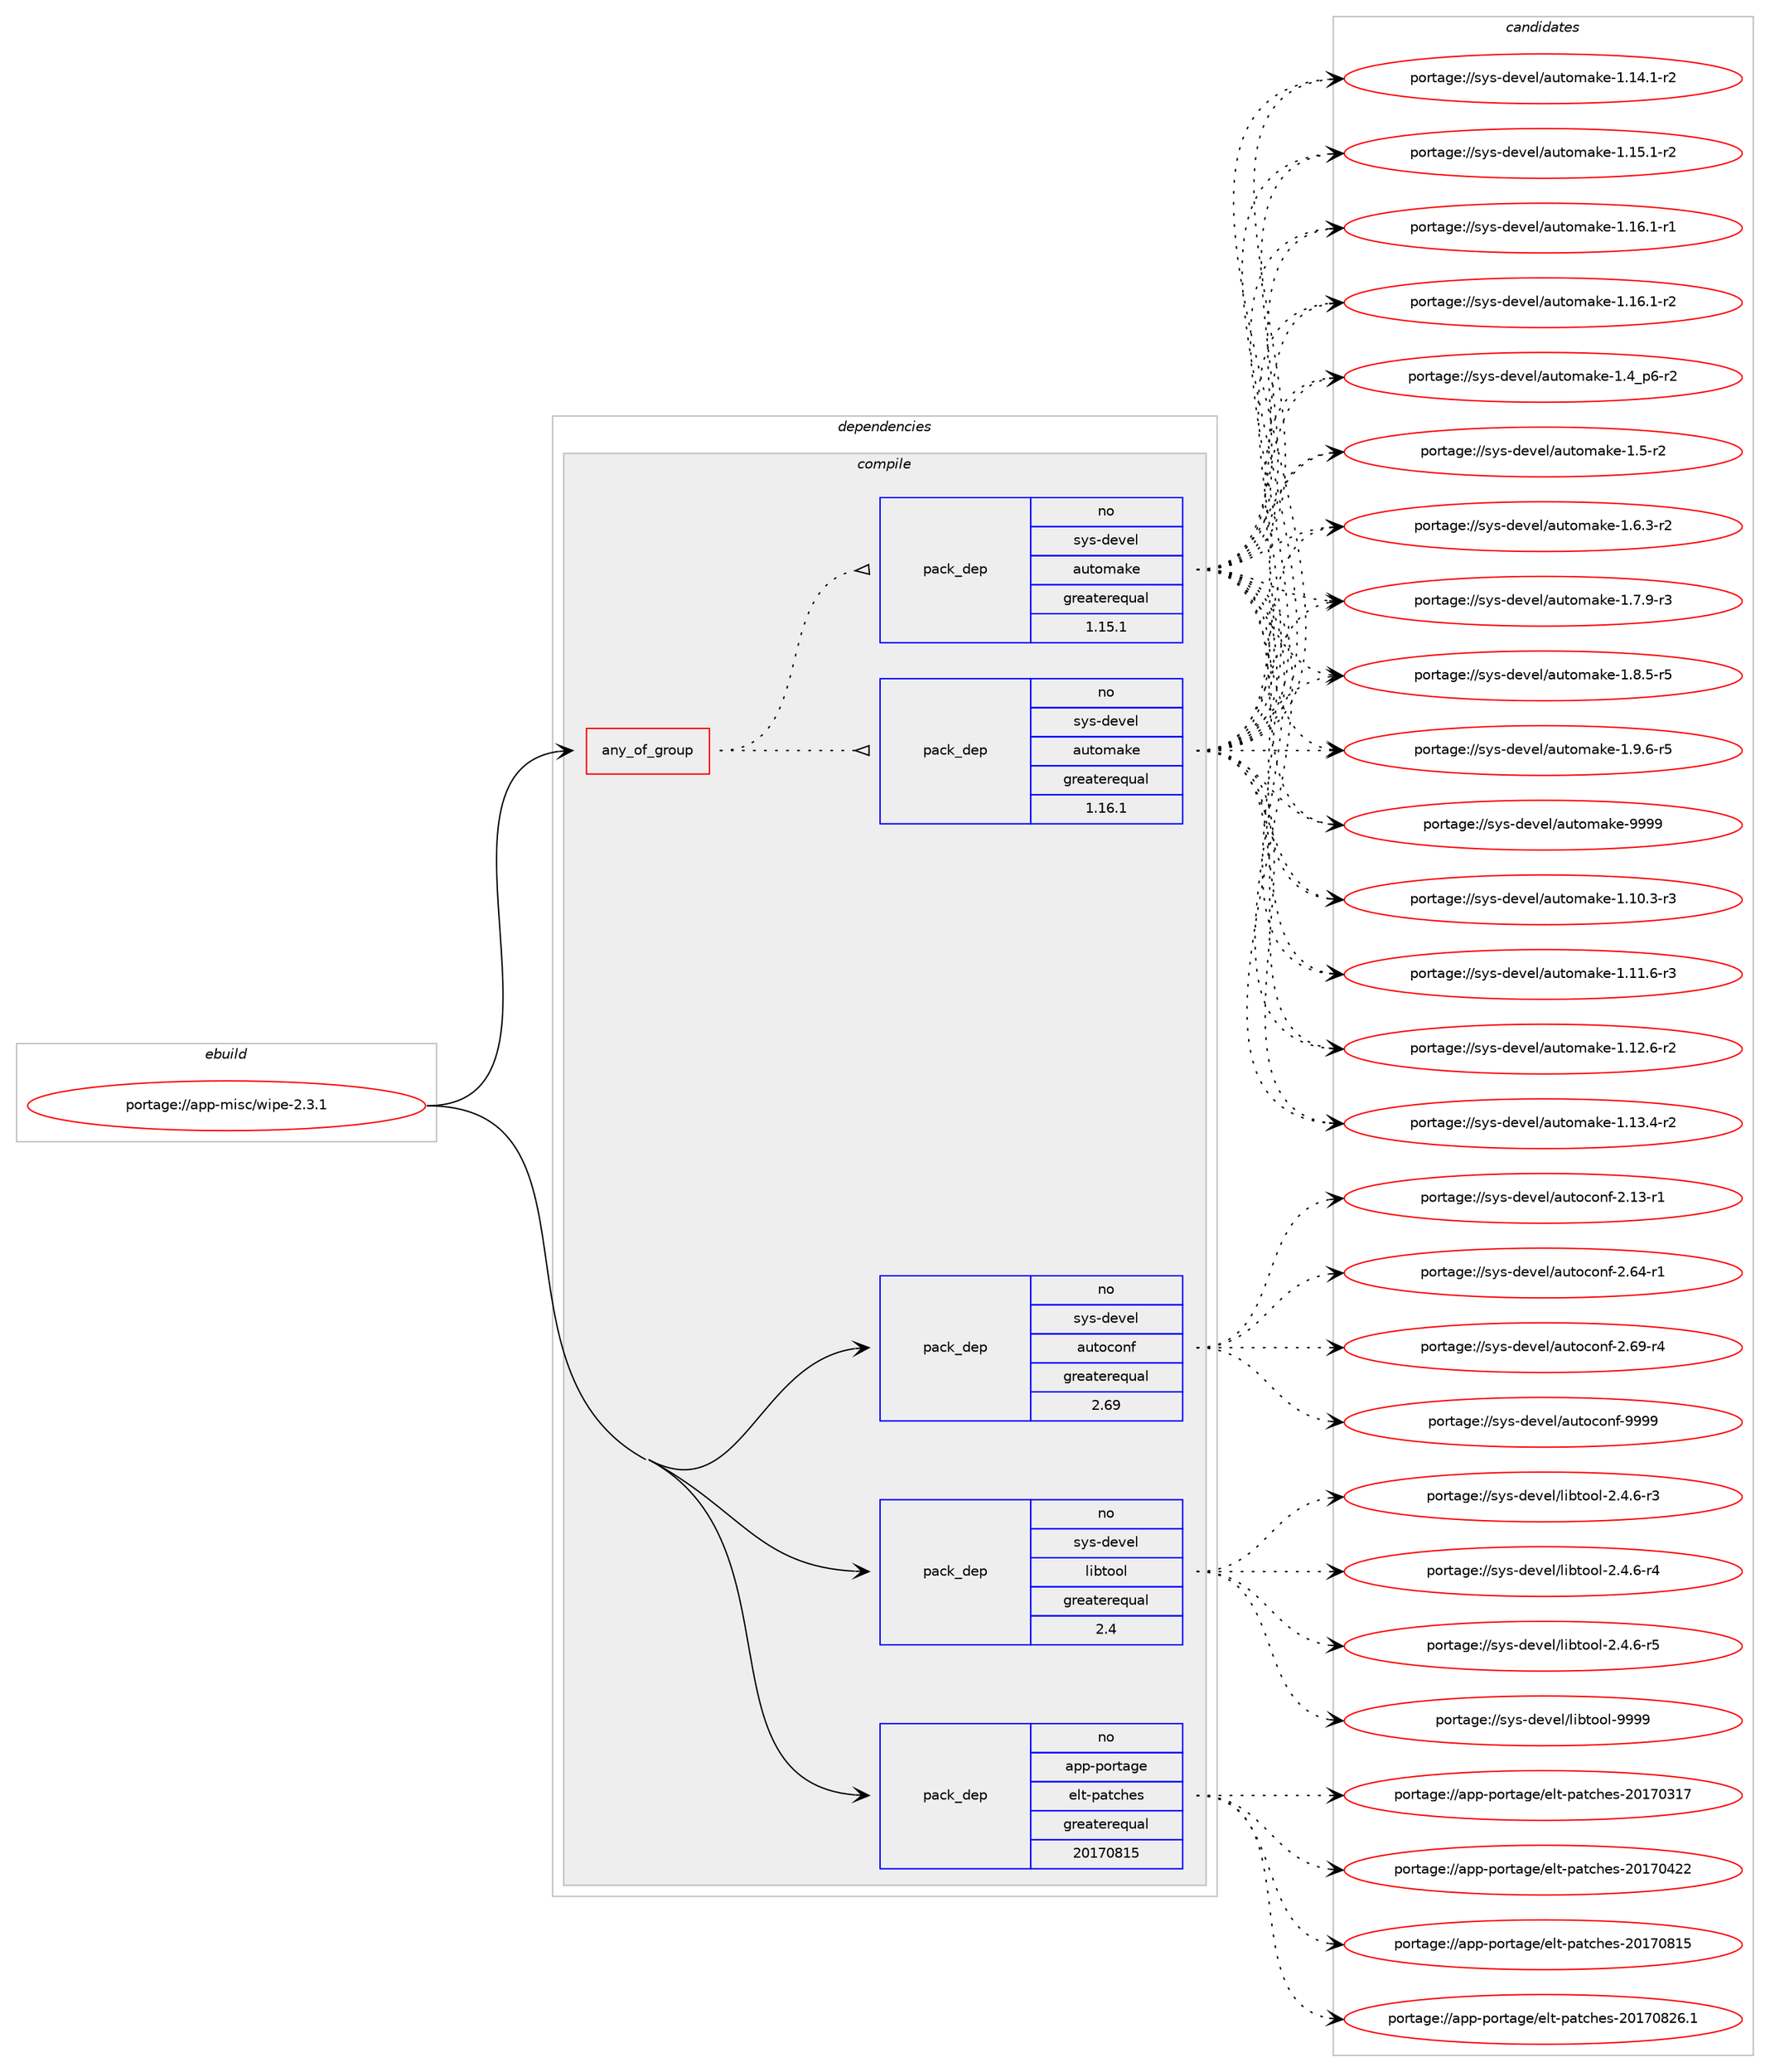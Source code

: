 digraph prolog {

# *************
# Graph options
# *************

newrank=true;
concentrate=true;
compound=true;
graph [rankdir=LR,fontname=Helvetica,fontsize=10,ranksep=1.5];#, ranksep=2.5, nodesep=0.2];
edge  [arrowhead=vee];
node  [fontname=Helvetica,fontsize=10];

# **********
# The ebuild
# **********

subgraph cluster_leftcol {
color=gray;
rank=same;
label=<<i>ebuild</i>>;
id [label="portage://app-misc/wipe-2.3.1", color=red, width=4, href="../app-misc/wipe-2.3.1.svg"];
}

# ****************
# The dependencies
# ****************

subgraph cluster_midcol {
color=gray;
label=<<i>dependencies</i>>;
subgraph cluster_compile {
fillcolor="#eeeeee";
style=filled;
label=<<i>compile</i>>;
subgraph any597 {
dependency36572 [label=<<TABLE BORDER="0" CELLBORDER="1" CELLSPACING="0" CELLPADDING="4"><TR><TD CELLPADDING="10">any_of_group</TD></TR></TABLE>>, shape=none, color=red];subgraph pack26819 {
dependency36573 [label=<<TABLE BORDER="0" CELLBORDER="1" CELLSPACING="0" CELLPADDING="4" WIDTH="220"><TR><TD ROWSPAN="6" CELLPADDING="30">pack_dep</TD></TR><TR><TD WIDTH="110">no</TD></TR><TR><TD>sys-devel</TD></TR><TR><TD>automake</TD></TR><TR><TD>greaterequal</TD></TR><TR><TD>1.16.1</TD></TR></TABLE>>, shape=none, color=blue];
}
dependency36572:e -> dependency36573:w [weight=20,style="dotted",arrowhead="oinv"];
subgraph pack26820 {
dependency36574 [label=<<TABLE BORDER="0" CELLBORDER="1" CELLSPACING="0" CELLPADDING="4" WIDTH="220"><TR><TD ROWSPAN="6" CELLPADDING="30">pack_dep</TD></TR><TR><TD WIDTH="110">no</TD></TR><TR><TD>sys-devel</TD></TR><TR><TD>automake</TD></TR><TR><TD>greaterequal</TD></TR><TR><TD>1.15.1</TD></TR></TABLE>>, shape=none, color=blue];
}
dependency36572:e -> dependency36574:w [weight=20,style="dotted",arrowhead="oinv"];
}
id:e -> dependency36572:w [weight=20,style="solid",arrowhead="vee"];
subgraph pack26821 {
dependency36575 [label=<<TABLE BORDER="0" CELLBORDER="1" CELLSPACING="0" CELLPADDING="4" WIDTH="220"><TR><TD ROWSPAN="6" CELLPADDING="30">pack_dep</TD></TR><TR><TD WIDTH="110">no</TD></TR><TR><TD>app-portage</TD></TR><TR><TD>elt-patches</TD></TR><TR><TD>greaterequal</TD></TR><TR><TD>20170815</TD></TR></TABLE>>, shape=none, color=blue];
}
id:e -> dependency36575:w [weight=20,style="solid",arrowhead="vee"];
subgraph pack26822 {
dependency36576 [label=<<TABLE BORDER="0" CELLBORDER="1" CELLSPACING="0" CELLPADDING="4" WIDTH="220"><TR><TD ROWSPAN="6" CELLPADDING="30">pack_dep</TD></TR><TR><TD WIDTH="110">no</TD></TR><TR><TD>sys-devel</TD></TR><TR><TD>autoconf</TD></TR><TR><TD>greaterequal</TD></TR><TR><TD>2.69</TD></TR></TABLE>>, shape=none, color=blue];
}
id:e -> dependency36576:w [weight=20,style="solid",arrowhead="vee"];
subgraph pack26823 {
dependency36577 [label=<<TABLE BORDER="0" CELLBORDER="1" CELLSPACING="0" CELLPADDING="4" WIDTH="220"><TR><TD ROWSPAN="6" CELLPADDING="30">pack_dep</TD></TR><TR><TD WIDTH="110">no</TD></TR><TR><TD>sys-devel</TD></TR><TR><TD>libtool</TD></TR><TR><TD>greaterequal</TD></TR><TR><TD>2.4</TD></TR></TABLE>>, shape=none, color=blue];
}
id:e -> dependency36577:w [weight=20,style="solid",arrowhead="vee"];
}
subgraph cluster_compileandrun {
fillcolor="#eeeeee";
style=filled;
label=<<i>compile and run</i>>;
}
subgraph cluster_run {
fillcolor="#eeeeee";
style=filled;
label=<<i>run</i>>;
}
}

# **************
# The candidates
# **************

subgraph cluster_choices {
rank=same;
color=gray;
label=<<i>candidates</i>>;

subgraph choice26819 {
color=black;
nodesep=1;
choiceportage11512111545100101118101108479711711611110997107101454946494846514511451 [label="portage://sys-devel/automake-1.10.3-r3", color=red, width=4,href="../sys-devel/automake-1.10.3-r3.svg"];
choiceportage11512111545100101118101108479711711611110997107101454946494946544511451 [label="portage://sys-devel/automake-1.11.6-r3", color=red, width=4,href="../sys-devel/automake-1.11.6-r3.svg"];
choiceportage11512111545100101118101108479711711611110997107101454946495046544511450 [label="portage://sys-devel/automake-1.12.6-r2", color=red, width=4,href="../sys-devel/automake-1.12.6-r2.svg"];
choiceportage11512111545100101118101108479711711611110997107101454946495146524511450 [label="portage://sys-devel/automake-1.13.4-r2", color=red, width=4,href="../sys-devel/automake-1.13.4-r2.svg"];
choiceportage11512111545100101118101108479711711611110997107101454946495246494511450 [label="portage://sys-devel/automake-1.14.1-r2", color=red, width=4,href="../sys-devel/automake-1.14.1-r2.svg"];
choiceportage11512111545100101118101108479711711611110997107101454946495346494511450 [label="portage://sys-devel/automake-1.15.1-r2", color=red, width=4,href="../sys-devel/automake-1.15.1-r2.svg"];
choiceportage11512111545100101118101108479711711611110997107101454946495446494511449 [label="portage://sys-devel/automake-1.16.1-r1", color=red, width=4,href="../sys-devel/automake-1.16.1-r1.svg"];
choiceportage11512111545100101118101108479711711611110997107101454946495446494511450 [label="portage://sys-devel/automake-1.16.1-r2", color=red, width=4,href="../sys-devel/automake-1.16.1-r2.svg"];
choiceportage115121115451001011181011084797117116111109971071014549465295112544511450 [label="portage://sys-devel/automake-1.4_p6-r2", color=red, width=4,href="../sys-devel/automake-1.4_p6-r2.svg"];
choiceportage11512111545100101118101108479711711611110997107101454946534511450 [label="portage://sys-devel/automake-1.5-r2", color=red, width=4,href="../sys-devel/automake-1.5-r2.svg"];
choiceportage115121115451001011181011084797117116111109971071014549465446514511450 [label="portage://sys-devel/automake-1.6.3-r2", color=red, width=4,href="../sys-devel/automake-1.6.3-r2.svg"];
choiceportage115121115451001011181011084797117116111109971071014549465546574511451 [label="portage://sys-devel/automake-1.7.9-r3", color=red, width=4,href="../sys-devel/automake-1.7.9-r3.svg"];
choiceportage115121115451001011181011084797117116111109971071014549465646534511453 [label="portage://sys-devel/automake-1.8.5-r5", color=red, width=4,href="../sys-devel/automake-1.8.5-r5.svg"];
choiceportage115121115451001011181011084797117116111109971071014549465746544511453 [label="portage://sys-devel/automake-1.9.6-r5", color=red, width=4,href="../sys-devel/automake-1.9.6-r5.svg"];
choiceportage115121115451001011181011084797117116111109971071014557575757 [label="portage://sys-devel/automake-9999", color=red, width=4,href="../sys-devel/automake-9999.svg"];
dependency36573:e -> choiceportage11512111545100101118101108479711711611110997107101454946494846514511451:w [style=dotted,weight="100"];
dependency36573:e -> choiceportage11512111545100101118101108479711711611110997107101454946494946544511451:w [style=dotted,weight="100"];
dependency36573:e -> choiceportage11512111545100101118101108479711711611110997107101454946495046544511450:w [style=dotted,weight="100"];
dependency36573:e -> choiceportage11512111545100101118101108479711711611110997107101454946495146524511450:w [style=dotted,weight="100"];
dependency36573:e -> choiceportage11512111545100101118101108479711711611110997107101454946495246494511450:w [style=dotted,weight="100"];
dependency36573:e -> choiceportage11512111545100101118101108479711711611110997107101454946495346494511450:w [style=dotted,weight="100"];
dependency36573:e -> choiceportage11512111545100101118101108479711711611110997107101454946495446494511449:w [style=dotted,weight="100"];
dependency36573:e -> choiceportage11512111545100101118101108479711711611110997107101454946495446494511450:w [style=dotted,weight="100"];
dependency36573:e -> choiceportage115121115451001011181011084797117116111109971071014549465295112544511450:w [style=dotted,weight="100"];
dependency36573:e -> choiceportage11512111545100101118101108479711711611110997107101454946534511450:w [style=dotted,weight="100"];
dependency36573:e -> choiceportage115121115451001011181011084797117116111109971071014549465446514511450:w [style=dotted,weight="100"];
dependency36573:e -> choiceportage115121115451001011181011084797117116111109971071014549465546574511451:w [style=dotted,weight="100"];
dependency36573:e -> choiceportage115121115451001011181011084797117116111109971071014549465646534511453:w [style=dotted,weight="100"];
dependency36573:e -> choiceportage115121115451001011181011084797117116111109971071014549465746544511453:w [style=dotted,weight="100"];
dependency36573:e -> choiceportage115121115451001011181011084797117116111109971071014557575757:w [style=dotted,weight="100"];
}
subgraph choice26820 {
color=black;
nodesep=1;
choiceportage11512111545100101118101108479711711611110997107101454946494846514511451 [label="portage://sys-devel/automake-1.10.3-r3", color=red, width=4,href="../sys-devel/automake-1.10.3-r3.svg"];
choiceportage11512111545100101118101108479711711611110997107101454946494946544511451 [label="portage://sys-devel/automake-1.11.6-r3", color=red, width=4,href="../sys-devel/automake-1.11.6-r3.svg"];
choiceportage11512111545100101118101108479711711611110997107101454946495046544511450 [label="portage://sys-devel/automake-1.12.6-r2", color=red, width=4,href="../sys-devel/automake-1.12.6-r2.svg"];
choiceportage11512111545100101118101108479711711611110997107101454946495146524511450 [label="portage://sys-devel/automake-1.13.4-r2", color=red, width=4,href="../sys-devel/automake-1.13.4-r2.svg"];
choiceportage11512111545100101118101108479711711611110997107101454946495246494511450 [label="portage://sys-devel/automake-1.14.1-r2", color=red, width=4,href="../sys-devel/automake-1.14.1-r2.svg"];
choiceportage11512111545100101118101108479711711611110997107101454946495346494511450 [label="portage://sys-devel/automake-1.15.1-r2", color=red, width=4,href="../sys-devel/automake-1.15.1-r2.svg"];
choiceportage11512111545100101118101108479711711611110997107101454946495446494511449 [label="portage://sys-devel/automake-1.16.1-r1", color=red, width=4,href="../sys-devel/automake-1.16.1-r1.svg"];
choiceportage11512111545100101118101108479711711611110997107101454946495446494511450 [label="portage://sys-devel/automake-1.16.1-r2", color=red, width=4,href="../sys-devel/automake-1.16.1-r2.svg"];
choiceportage115121115451001011181011084797117116111109971071014549465295112544511450 [label="portage://sys-devel/automake-1.4_p6-r2", color=red, width=4,href="../sys-devel/automake-1.4_p6-r2.svg"];
choiceportage11512111545100101118101108479711711611110997107101454946534511450 [label="portage://sys-devel/automake-1.5-r2", color=red, width=4,href="../sys-devel/automake-1.5-r2.svg"];
choiceportage115121115451001011181011084797117116111109971071014549465446514511450 [label="portage://sys-devel/automake-1.6.3-r2", color=red, width=4,href="../sys-devel/automake-1.6.3-r2.svg"];
choiceportage115121115451001011181011084797117116111109971071014549465546574511451 [label="portage://sys-devel/automake-1.7.9-r3", color=red, width=4,href="../sys-devel/automake-1.7.9-r3.svg"];
choiceportage115121115451001011181011084797117116111109971071014549465646534511453 [label="portage://sys-devel/automake-1.8.5-r5", color=red, width=4,href="../sys-devel/automake-1.8.5-r5.svg"];
choiceportage115121115451001011181011084797117116111109971071014549465746544511453 [label="portage://sys-devel/automake-1.9.6-r5", color=red, width=4,href="../sys-devel/automake-1.9.6-r5.svg"];
choiceportage115121115451001011181011084797117116111109971071014557575757 [label="portage://sys-devel/automake-9999", color=red, width=4,href="../sys-devel/automake-9999.svg"];
dependency36574:e -> choiceportage11512111545100101118101108479711711611110997107101454946494846514511451:w [style=dotted,weight="100"];
dependency36574:e -> choiceportage11512111545100101118101108479711711611110997107101454946494946544511451:w [style=dotted,weight="100"];
dependency36574:e -> choiceportage11512111545100101118101108479711711611110997107101454946495046544511450:w [style=dotted,weight="100"];
dependency36574:e -> choiceportage11512111545100101118101108479711711611110997107101454946495146524511450:w [style=dotted,weight="100"];
dependency36574:e -> choiceportage11512111545100101118101108479711711611110997107101454946495246494511450:w [style=dotted,weight="100"];
dependency36574:e -> choiceportage11512111545100101118101108479711711611110997107101454946495346494511450:w [style=dotted,weight="100"];
dependency36574:e -> choiceportage11512111545100101118101108479711711611110997107101454946495446494511449:w [style=dotted,weight="100"];
dependency36574:e -> choiceportage11512111545100101118101108479711711611110997107101454946495446494511450:w [style=dotted,weight="100"];
dependency36574:e -> choiceportage115121115451001011181011084797117116111109971071014549465295112544511450:w [style=dotted,weight="100"];
dependency36574:e -> choiceportage11512111545100101118101108479711711611110997107101454946534511450:w [style=dotted,weight="100"];
dependency36574:e -> choiceportage115121115451001011181011084797117116111109971071014549465446514511450:w [style=dotted,weight="100"];
dependency36574:e -> choiceportage115121115451001011181011084797117116111109971071014549465546574511451:w [style=dotted,weight="100"];
dependency36574:e -> choiceportage115121115451001011181011084797117116111109971071014549465646534511453:w [style=dotted,weight="100"];
dependency36574:e -> choiceportage115121115451001011181011084797117116111109971071014549465746544511453:w [style=dotted,weight="100"];
dependency36574:e -> choiceportage115121115451001011181011084797117116111109971071014557575757:w [style=dotted,weight="100"];
}
subgraph choice26821 {
color=black;
nodesep=1;
choiceportage97112112451121111141169710310147101108116451129711699104101115455048495548514955 [label="portage://app-portage/elt-patches-20170317", color=red, width=4,href="../app-portage/elt-patches-20170317.svg"];
choiceportage97112112451121111141169710310147101108116451129711699104101115455048495548525050 [label="portage://app-portage/elt-patches-20170422", color=red, width=4,href="../app-portage/elt-patches-20170422.svg"];
choiceportage97112112451121111141169710310147101108116451129711699104101115455048495548564953 [label="portage://app-portage/elt-patches-20170815", color=red, width=4,href="../app-portage/elt-patches-20170815.svg"];
choiceportage971121124511211111411697103101471011081164511297116991041011154550484955485650544649 [label="portage://app-portage/elt-patches-20170826.1", color=red, width=4,href="../app-portage/elt-patches-20170826.1.svg"];
dependency36575:e -> choiceportage97112112451121111141169710310147101108116451129711699104101115455048495548514955:w [style=dotted,weight="100"];
dependency36575:e -> choiceportage97112112451121111141169710310147101108116451129711699104101115455048495548525050:w [style=dotted,weight="100"];
dependency36575:e -> choiceportage97112112451121111141169710310147101108116451129711699104101115455048495548564953:w [style=dotted,weight="100"];
dependency36575:e -> choiceportage971121124511211111411697103101471011081164511297116991041011154550484955485650544649:w [style=dotted,weight="100"];
}
subgraph choice26822 {
color=black;
nodesep=1;
choiceportage1151211154510010111810110847971171161119911111010245504649514511449 [label="portage://sys-devel/autoconf-2.13-r1", color=red, width=4,href="../sys-devel/autoconf-2.13-r1.svg"];
choiceportage1151211154510010111810110847971171161119911111010245504654524511449 [label="portage://sys-devel/autoconf-2.64-r1", color=red, width=4,href="../sys-devel/autoconf-2.64-r1.svg"];
choiceportage1151211154510010111810110847971171161119911111010245504654574511452 [label="portage://sys-devel/autoconf-2.69-r4", color=red, width=4,href="../sys-devel/autoconf-2.69-r4.svg"];
choiceportage115121115451001011181011084797117116111991111101024557575757 [label="portage://sys-devel/autoconf-9999", color=red, width=4,href="../sys-devel/autoconf-9999.svg"];
dependency36576:e -> choiceportage1151211154510010111810110847971171161119911111010245504649514511449:w [style=dotted,weight="100"];
dependency36576:e -> choiceportage1151211154510010111810110847971171161119911111010245504654524511449:w [style=dotted,weight="100"];
dependency36576:e -> choiceportage1151211154510010111810110847971171161119911111010245504654574511452:w [style=dotted,weight="100"];
dependency36576:e -> choiceportage115121115451001011181011084797117116111991111101024557575757:w [style=dotted,weight="100"];
}
subgraph choice26823 {
color=black;
nodesep=1;
choiceportage1151211154510010111810110847108105981161111111084550465246544511451 [label="portage://sys-devel/libtool-2.4.6-r3", color=red, width=4,href="../sys-devel/libtool-2.4.6-r3.svg"];
choiceportage1151211154510010111810110847108105981161111111084550465246544511452 [label="portage://sys-devel/libtool-2.4.6-r4", color=red, width=4,href="../sys-devel/libtool-2.4.6-r4.svg"];
choiceportage1151211154510010111810110847108105981161111111084550465246544511453 [label="portage://sys-devel/libtool-2.4.6-r5", color=red, width=4,href="../sys-devel/libtool-2.4.6-r5.svg"];
choiceportage1151211154510010111810110847108105981161111111084557575757 [label="portage://sys-devel/libtool-9999", color=red, width=4,href="../sys-devel/libtool-9999.svg"];
dependency36577:e -> choiceportage1151211154510010111810110847108105981161111111084550465246544511451:w [style=dotted,weight="100"];
dependency36577:e -> choiceportage1151211154510010111810110847108105981161111111084550465246544511452:w [style=dotted,weight="100"];
dependency36577:e -> choiceportage1151211154510010111810110847108105981161111111084550465246544511453:w [style=dotted,weight="100"];
dependency36577:e -> choiceportage1151211154510010111810110847108105981161111111084557575757:w [style=dotted,weight="100"];
}
}

}
